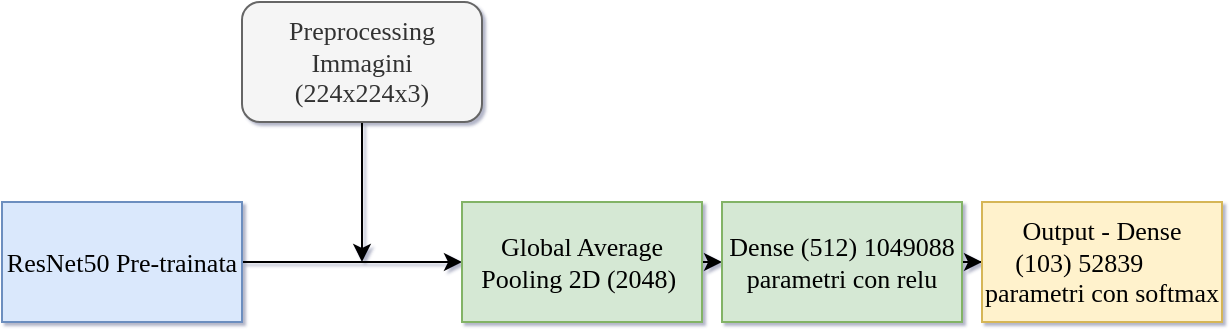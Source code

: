 <mxfile version="10.7.7" type="device"><diagram id="5pQ03j9OCBI_D1MEIOgM" name="Esperimento 1 V1"><mxGraphModel dx="1394" dy="715" grid="1" gridSize="10" guides="1" tooltips="1" connect="1" arrows="1" fold="1" page="1" pageScale="1" pageWidth="850" pageHeight="1100" math="0" shadow="1"><root><mxCell id="gy_fKO1h6ONmJIXyJ4kK-0"/><mxCell id="gy_fKO1h6ONmJIXyJ4kK-1" parent="gy_fKO1h6ONmJIXyJ4kK-0"/><mxCell id="Bz1n1Dq4XSINimOGBlmp-6" style="edgeStyle=orthogonalEdgeStyle;rounded=0;orthogonalLoop=1;jettySize=auto;html=1;exitX=0.5;exitY=1;exitDx=0;exitDy=0;fontFamily=Calibri;fontSize=13;" edge="1" parent="gy_fKO1h6ONmJIXyJ4kK-1" source="Bz1n1Dq4XSINimOGBlmp-0"><mxGeometry relative="1" as="geometry"><mxPoint x="220" y="310" as="targetPoint"/></mxGeometry></mxCell><mxCell id="Bz1n1Dq4XSINimOGBlmp-0" value="Preprocessing Immagini&lt;br&gt;(224x224x3)&lt;br&gt;" style="rounded=1;whiteSpace=wrap;html=1;fontFamily=Calibri;fontSize=13;fillColor=#f5f5f5;strokeColor=#666666;fontColor=#333333;" vertex="1" parent="gy_fKO1h6ONmJIXyJ4kK-1"><mxGeometry x="160" y="180" width="120" height="60" as="geometry"/></mxCell><mxCell id="Bz1n1Dq4XSINimOGBlmp-5" style="edgeStyle=orthogonalEdgeStyle;rounded=0;orthogonalLoop=1;jettySize=auto;html=1;exitX=1;exitY=0.5;exitDx=0;exitDy=0;fontFamily=Calibri;fontSize=13;" edge="1" parent="gy_fKO1h6ONmJIXyJ4kK-1" source="Bz1n1Dq4XSINimOGBlmp-1" target="Bz1n1Dq4XSINimOGBlmp-2"><mxGeometry relative="1" as="geometry"/></mxCell><mxCell id="Bz1n1Dq4XSINimOGBlmp-1" value="ResNet50 Pre-trainata" style="rounded=0;whiteSpace=wrap;html=1;fontFamily=Calibri;fontSize=13;fillColor=#dae8fc;strokeColor=#6c8ebf;" vertex="1" parent="gy_fKO1h6ONmJIXyJ4kK-1"><mxGeometry x="40" y="280" width="120" height="60" as="geometry"/></mxCell><mxCell id="Bz1n1Dq4XSINimOGBlmp-7" style="edgeStyle=orthogonalEdgeStyle;rounded=0;orthogonalLoop=1;jettySize=auto;html=1;exitX=1;exitY=0.5;exitDx=0;exitDy=0;entryX=0;entryY=0.5;entryDx=0;entryDy=0;fontFamily=Calibri;fontSize=13;" edge="1" parent="gy_fKO1h6ONmJIXyJ4kK-1" source="Bz1n1Dq4XSINimOGBlmp-2" target="Bz1n1Dq4XSINimOGBlmp-3"><mxGeometry relative="1" as="geometry"/></mxCell><mxCell id="Bz1n1Dq4XSINimOGBlmp-2" value="Global Average Pooling 2D (2048)&amp;nbsp;" style="rounded=0;whiteSpace=wrap;html=1;fontFamily=Calibri;fontSize=13;fillColor=#d5e8d4;strokeColor=#82b366;" vertex="1" parent="gy_fKO1h6ONmJIXyJ4kK-1"><mxGeometry x="270" y="280" width="120" height="60" as="geometry"/></mxCell><mxCell id="Bz1n1Dq4XSINimOGBlmp-8" style="edgeStyle=orthogonalEdgeStyle;rounded=0;orthogonalLoop=1;jettySize=auto;html=1;exitX=1;exitY=0.5;exitDx=0;exitDy=0;fontFamily=Calibri;fontSize=13;" edge="1" parent="gy_fKO1h6ONmJIXyJ4kK-1" source="Bz1n1Dq4XSINimOGBlmp-3" target="Bz1n1Dq4XSINimOGBlmp-4"><mxGeometry relative="1" as="geometry"/></mxCell><mxCell id="Bz1n1Dq4XSINimOGBlmp-3" value="Dense (512) &lt;span style=&quot;font-size: 13px;&quot;&gt;1049088 parametri con relu&lt;/span&gt;" style="rounded=0;whiteSpace=wrap;html=1;fontFamily=Calibri;fontSize=13;fillColor=#d5e8d4;strokeColor=#82b366;" vertex="1" parent="gy_fKO1h6ONmJIXyJ4kK-1"><mxGeometry x="400" y="280" width="120" height="60" as="geometry"/></mxCell><mxCell id="Bz1n1Dq4XSINimOGBlmp-4" value="Output - Dense (103)&amp;nbsp;&lt;span style=&quot;font-size: 13px&quot;&gt;52839&amp;nbsp; &amp;nbsp; &amp;nbsp; &amp;nbsp; parametri con softmax&lt;/span&gt;" style="rounded=0;whiteSpace=wrap;html=1;fontFamily=Calibri;fontSize=13;fillColor=#fff2cc;strokeColor=#d6b656;" vertex="1" parent="gy_fKO1h6ONmJIXyJ4kK-1"><mxGeometry x="530" y="280" width="120" height="60" as="geometry"/></mxCell></root></mxGraphModel></diagram><diagram id="ora_tUrmjzcfHyvMI0t4" name="Esperimento 1 V2"><mxGraphModel dx="1394" dy="715" grid="1" gridSize="10" guides="1" tooltips="1" connect="1" arrows="1" fold="1" page="1" pageScale="1" pageWidth="850" pageHeight="1100" math="0" shadow="0"><root><mxCell id="GRQP3a7aCSxlVaVC52Mr-0"/><mxCell id="GRQP3a7aCSxlVaVC52Mr-1" parent="GRQP3a7aCSxlVaVC52Mr-0"/><mxCell id="Mufd-cz78Sd1lT1rEO2U-0" style="edgeStyle=orthogonalEdgeStyle;rounded=0;orthogonalLoop=1;jettySize=auto;html=1;exitX=0.5;exitY=1;exitDx=0;exitDy=0;fontFamily=Calibri;fontSize=13;" edge="1" parent="GRQP3a7aCSxlVaVC52Mr-1" source="Mufd-cz78Sd1lT1rEO2U-1"><mxGeometry relative="1" as="geometry"><mxPoint x="220" y="310" as="targetPoint"/></mxGeometry></mxCell><mxCell id="Mufd-cz78Sd1lT1rEO2U-1" value="Preprocessing Immagini&lt;br&gt;(299x299x3)&lt;br&gt;" style="rounded=1;whiteSpace=wrap;html=1;fontFamily=Calibri;fontSize=13;fillColor=#f5f5f5;strokeColor=#666666;fontColor=#333333;" vertex="1" parent="GRQP3a7aCSxlVaVC52Mr-1"><mxGeometry x="160" y="180" width="120" height="60" as="geometry"/></mxCell><mxCell id="Mufd-cz78Sd1lT1rEO2U-2" style="edgeStyle=orthogonalEdgeStyle;rounded=0;orthogonalLoop=1;jettySize=auto;html=1;exitX=1;exitY=0.5;exitDx=0;exitDy=0;fontFamily=Calibri;fontSize=13;" edge="1" parent="GRQP3a7aCSxlVaVC52Mr-1" source="Mufd-cz78Sd1lT1rEO2U-3" target="Mufd-cz78Sd1lT1rEO2U-5"><mxGeometry relative="1" as="geometry"/></mxCell><mxCell id="Mufd-cz78Sd1lT1rEO2U-3" value="InceptionV3 Pre-trainata" style="rounded=0;whiteSpace=wrap;html=1;fontFamily=Calibri;fontSize=13;fillColor=#dae8fc;strokeColor=#6c8ebf;" vertex="1" parent="GRQP3a7aCSxlVaVC52Mr-1"><mxGeometry x="40" y="280" width="120" height="60" as="geometry"/></mxCell><mxCell id="Mufd-cz78Sd1lT1rEO2U-4" style="edgeStyle=orthogonalEdgeStyle;rounded=0;orthogonalLoop=1;jettySize=auto;html=1;exitX=1;exitY=0.5;exitDx=0;exitDy=0;entryX=0;entryY=0.5;entryDx=0;entryDy=0;fontFamily=Calibri;fontSize=13;" edge="1" parent="GRQP3a7aCSxlVaVC52Mr-1" source="Mufd-cz78Sd1lT1rEO2U-5" target="Mufd-cz78Sd1lT1rEO2U-7"><mxGeometry relative="1" as="geometry"/></mxCell><mxCell id="Mufd-cz78Sd1lT1rEO2U-5" value="Global Average Pooling 2D (2048)&amp;nbsp;" style="rounded=0;whiteSpace=wrap;html=1;fontFamily=Calibri;fontSize=13;fillColor=#d5e8d4;strokeColor=#82b366;" vertex="1" parent="GRQP3a7aCSxlVaVC52Mr-1"><mxGeometry x="270" y="280" width="120" height="60" as="geometry"/></mxCell><mxCell id="Mufd-cz78Sd1lT1rEO2U-6" style="edgeStyle=orthogonalEdgeStyle;rounded=0;orthogonalLoop=1;jettySize=auto;html=1;exitX=1;exitY=0.5;exitDx=0;exitDy=0;fontFamily=Calibri;fontSize=13;" edge="1" parent="GRQP3a7aCSxlVaVC52Mr-1" source="Mufd-cz78Sd1lT1rEO2U-7" target="Mufd-cz78Sd1lT1rEO2U-8"><mxGeometry relative="1" as="geometry"/></mxCell><mxCell id="Mufd-cz78Sd1lT1rEO2U-7" value="Dense (512)&amp;nbsp;&lt;span&gt;1049088     &lt;/span&gt;&lt;span&gt;parametri con relu&lt;/span&gt;&lt;br&gt;" style="rounded=0;whiteSpace=wrap;html=1;fontFamily=Calibri;fontSize=13;fillColor=#d5e8d4;strokeColor=#82b366;" vertex="1" parent="GRQP3a7aCSxlVaVC52Mr-1"><mxGeometry x="400" y="280" width="120" height="60" as="geometry"/></mxCell><mxCell id="Mufd-cz78Sd1lT1rEO2U-8" value="Output - Dense (103)&amp;nbsp;&lt;span style=&quot;font-size: 13px&quot;&gt;52839&amp;nbsp; &amp;nbsp; &amp;nbsp; &amp;nbsp; parametri con softmax&lt;/span&gt;" style="rounded=0;whiteSpace=wrap;html=1;fontFamily=Calibri;fontSize=13;fillColor=#fff2cc;strokeColor=#d6b656;" vertex="1" parent="GRQP3a7aCSxlVaVC52Mr-1"><mxGeometry x="530" y="280" width="120" height="60" as="geometry"/></mxCell></root></mxGraphModel></diagram><diagram id="ySkxYbWeLUMC_vQID8ae" name="Esperimento 2 V1"><mxGraphModel dx="1394" dy="715" grid="1" gridSize="10" guides="1" tooltips="1" connect="1" arrows="1" fold="1" page="1" pageScale="1" pageWidth="850" pageHeight="1100" math="0" shadow="0"><root><mxCell id="9YhTxneECkYKXEiEBBYI-0"/><mxCell id="9YhTxneECkYKXEiEBBYI-1" parent="9YhTxneECkYKXEiEBBYI-0"/><mxCell id="55ba6agpn29R3yGrIYMx-0" style="edgeStyle=orthogonalEdgeStyle;rounded=0;orthogonalLoop=1;jettySize=auto;html=1;exitX=0.5;exitY=1;exitDx=0;exitDy=0;fontFamily=Calibri;fontSize=13;" edge="1" parent="9YhTxneECkYKXEiEBBYI-1" source="55ba6agpn29R3yGrIYMx-1"><mxGeometry relative="1" as="geometry"><mxPoint x="220" y="310" as="targetPoint"/></mxGeometry></mxCell><mxCell id="55ba6agpn29R3yGrIYMx-1" value="Preprocessing Immagini&lt;br&gt;(224x224x3)&lt;br&gt;" style="rounded=1;whiteSpace=wrap;html=1;fontFamily=Calibri;fontSize=13;fillColor=#f5f5f5;strokeColor=#666666;fontColor=#333333;" vertex="1" parent="9YhTxneECkYKXEiEBBYI-1"><mxGeometry x="160" y="180" width="120" height="60" as="geometry"/></mxCell><mxCell id="55ba6agpn29R3yGrIYMx-2" style="edgeStyle=orthogonalEdgeStyle;rounded=0;orthogonalLoop=1;jettySize=auto;html=1;exitX=1;exitY=0.5;exitDx=0;exitDy=0;fontFamily=Calibri;fontSize=13;" edge="1" parent="9YhTxneECkYKXEiEBBYI-1" source="55ba6agpn29R3yGrIYMx-3" target="55ba6agpn29R3yGrIYMx-5"><mxGeometry relative="1" as="geometry"/></mxCell><mxCell id="55ba6agpn29R3yGrIYMx-3" value="VGG16 - Shape 7x7x512&lt;br&gt;parametri =&amp;nbsp;&amp;nbsp;&lt;span&gt;14714688  &lt;/span&gt;" style="rounded=0;whiteSpace=wrap;html=1;fontFamily=Calibri;fontSize=13;fillColor=#dae8fc;strokeColor=#6c8ebf;" vertex="1" parent="9YhTxneECkYKXEiEBBYI-1"><mxGeometry x="30" y="275" width="130" height="70" as="geometry"/></mxCell><mxCell id="55ba6agpn29R3yGrIYMx-4" style="edgeStyle=orthogonalEdgeStyle;rounded=0;orthogonalLoop=1;jettySize=auto;html=1;exitX=1;exitY=0.5;exitDx=0;exitDy=0;entryX=0;entryY=0.5;entryDx=0;entryDy=0;fontFamily=Calibri;fontSize=13;" edge="1" parent="9YhTxneECkYKXEiEBBYI-1" source="55ba6agpn29R3yGrIYMx-5" target="55ba6agpn29R3yGrIYMx-7"><mxGeometry relative="1" as="geometry"/></mxCell><mxCell id="55ba6agpn29R3yGrIYMx-5" value="Flatten (&lt;span&gt;25088)&lt;/span&gt;" style="rounded=0;whiteSpace=wrap;html=1;fontFamily=Calibri;fontSize=13;fillColor=#d5e8d4;strokeColor=#82b366;" vertex="1" parent="9YhTxneECkYKXEiEBBYI-1"><mxGeometry x="270" y="280" width="120" height="60" as="geometry"/></mxCell><mxCell id="55ba6agpn29R3yGrIYMx-6" style="edgeStyle=orthogonalEdgeStyle;rounded=0;orthogonalLoop=1;jettySize=auto;html=1;exitX=1;exitY=0.5;exitDx=0;exitDy=0;fontFamily=Calibri;fontSize=13;" edge="1" parent="9YhTxneECkYKXEiEBBYI-1" source="55ba6agpn29R3yGrIYMx-7" target="55ba6agpn29R3yGrIYMx-8"><mxGeometry relative="1" as="geometry"/></mxCell><mxCell id="55ba6agpn29R3yGrIYMx-7" value="Dense (&lt;span&gt;1024&lt;/span&gt;&lt;span&gt;)&amp;nbsp;&lt;/span&gt;&lt;span&gt;25691136  &lt;/span&gt;&lt;span&gt;parametri con relu&lt;/span&gt;&lt;br&gt;" style="rounded=0;whiteSpace=wrap;html=1;fontFamily=Calibri;fontSize=13;fillColor=#d5e8d4;strokeColor=#82b366;" vertex="1" parent="9YhTxneECkYKXEiEBBYI-1"><mxGeometry x="400" y="280" width="120" height="60" as="geometry"/></mxCell><mxCell id="55ba6agpn29R3yGrIYMx-10" style="edgeStyle=orthogonalEdgeStyle;rounded=0;orthogonalLoop=1;jettySize=auto;html=1;exitX=1;exitY=0.5;exitDx=0;exitDy=0;entryX=0;entryY=0.5;entryDx=0;entryDy=0;fontSize=13;" edge="1" parent="9YhTxneECkYKXEiEBBYI-1" source="55ba6agpn29R3yGrIYMx-8" target="55ba6agpn29R3yGrIYMx-9"><mxGeometry relative="1" as="geometry"/></mxCell><mxCell id="55ba6agpn29R3yGrIYMx-8" value="Dropout (&lt;span&gt;1024) 0.5&lt;/span&gt;" style="rounded=0;whiteSpace=wrap;html=1;fontFamily=Calibri;fontSize=13;fillColor=#f8cecc;strokeColor=#b85450;" vertex="1" parent="9YhTxneECkYKXEiEBBYI-1"><mxGeometry x="530" y="280" width="120" height="60" as="geometry"/></mxCell><mxCell id="55ba6agpn29R3yGrIYMx-9" value="Output - Dense (103)&amp;nbsp;&lt;span&gt;105575    &lt;/span&gt;&lt;span&gt;parametri con softmax&lt;/span&gt;&lt;br&gt;" style="rounded=0;whiteSpace=wrap;html=1;fontFamily=Calibri;fontSize=13;fillColor=#fff2cc;strokeColor=#d6b656;" vertex="1" parent="9YhTxneECkYKXEiEBBYI-1"><mxGeometry x="660" y="280" width="120" height="60" as="geometry"/></mxCell></root></mxGraphModel></diagram><diagram id="p0_lHnNwdIfaAHkqenni" name="Esperimento 2 V2"><mxGraphModel dx="1394" dy="715" grid="1" gridSize="10" guides="1" tooltips="1" connect="1" arrows="1" fold="1" page="1" pageScale="1" pageWidth="850" pageHeight="1100" math="0" shadow="0"><root><mxCell id="7zVvIQVpQ0eKDCELjOz8-0"/><mxCell id="7zVvIQVpQ0eKDCELjOz8-1" parent="7zVvIQVpQ0eKDCELjOz8-0"/><mxCell id="HGefBZ3_shbTrKO6GV0G-0" style="edgeStyle=orthogonalEdgeStyle;rounded=0;orthogonalLoop=1;jettySize=auto;html=1;exitX=0.5;exitY=1;exitDx=0;exitDy=0;fontFamily=Calibri;fontSize=13;" edge="1" parent="7zVvIQVpQ0eKDCELjOz8-1" source="HGefBZ3_shbTrKO6GV0G-1"><mxGeometry relative="1" as="geometry"><mxPoint x="220" y="310" as="targetPoint"/></mxGeometry></mxCell><mxCell id="HGefBZ3_shbTrKO6GV0G-1" value="Preprocessing Immagini (299x299x3)" style="rounded=1;whiteSpace=wrap;html=1;fontFamily=Calibri;fontSize=13;fillColor=#f5f5f5;strokeColor=#666666;fontColor=#333333;" vertex="1" parent="7zVvIQVpQ0eKDCELjOz8-1"><mxGeometry x="160" y="180" width="120" height="60" as="geometry"/></mxCell><mxCell id="HGefBZ3_shbTrKO6GV0G-2" style="edgeStyle=orthogonalEdgeStyle;rounded=0;orthogonalLoop=1;jettySize=auto;html=1;exitX=1;exitY=0.5;exitDx=0;exitDy=0;fontFamily=Calibri;fontSize=13;" edge="1" parent="7zVvIQVpQ0eKDCELjOz8-1" source="HGefBZ3_shbTrKO6GV0G-3" target="HGefBZ3_shbTrKO6GV0G-5"><mxGeometry relative="1" as="geometry"/></mxCell><mxCell id="HGefBZ3_shbTrKO6GV0G-3" value="InceptionV3- Shape 8x8x2048&lt;br&gt;parametri =&amp;nbsp;&amp;nbsp;&lt;span&gt;25691136  &lt;/span&gt;" style="rounded=0;whiteSpace=wrap;html=1;fontFamily=Calibri;fontSize=13;fillColor=#dae8fc;strokeColor=#6c8ebf;" vertex="1" parent="7zVvIQVpQ0eKDCELjOz8-1"><mxGeometry x="30" y="275" width="130" height="70" as="geometry"/></mxCell><mxCell id="HGefBZ3_shbTrKO6GV0G-4" style="edgeStyle=orthogonalEdgeStyle;rounded=0;orthogonalLoop=1;jettySize=auto;html=1;exitX=1;exitY=0.5;exitDx=0;exitDy=0;entryX=0;entryY=0.5;entryDx=0;entryDy=0;fontFamily=Calibri;fontSize=13;" edge="1" parent="7zVvIQVpQ0eKDCELjOz8-1" source="HGefBZ3_shbTrKO6GV0G-5" target="HGefBZ3_shbTrKO6GV0G-7"><mxGeometry relative="1" as="geometry"/></mxCell><mxCell id="HGefBZ3_shbTrKO6GV0G-5" value="Flatten (&lt;span&gt;131072&lt;/span&gt;&lt;span&gt;)&lt;/span&gt;&lt;br&gt;" style="rounded=0;whiteSpace=wrap;html=1;fontFamily=Calibri;fontSize=13;fillColor=#d5e8d4;strokeColor=#82b366;" vertex="1" parent="7zVvIQVpQ0eKDCELjOz8-1"><mxGeometry x="270" y="280" width="120" height="60" as="geometry"/></mxCell><mxCell id="HGefBZ3_shbTrKO6GV0G-6" style="edgeStyle=orthogonalEdgeStyle;rounded=0;orthogonalLoop=1;jettySize=auto;html=1;exitX=1;exitY=0.5;exitDx=0;exitDy=0;fontFamily=Calibri;fontSize=13;" edge="1" parent="7zVvIQVpQ0eKDCELjOz8-1" source="HGefBZ3_shbTrKO6GV0G-7" target="HGefBZ3_shbTrKO6GV0G-9"><mxGeometry relative="1" as="geometry"/></mxCell><mxCell id="HGefBZ3_shbTrKO6GV0G-7" value="Dense (&lt;span&gt;1024&lt;/span&gt;&lt;span&gt;)&amp;nbsp;&lt;/span&gt;&lt;span&gt;134218752 &lt;/span&gt;&lt;span&gt;parametri con relu&lt;/span&gt;&lt;br&gt;" style="rounded=0;whiteSpace=wrap;html=1;fontFamily=Calibri;fontSize=13;fillColor=#d5e8d4;strokeColor=#82b366;" vertex="1" parent="7zVvIQVpQ0eKDCELjOz8-1"><mxGeometry x="400" y="280" width="120" height="60" as="geometry"/></mxCell><mxCell id="HGefBZ3_shbTrKO6GV0G-8" style="edgeStyle=orthogonalEdgeStyle;rounded=0;orthogonalLoop=1;jettySize=auto;html=1;exitX=1;exitY=0.5;exitDx=0;exitDy=0;entryX=0;entryY=0.5;entryDx=0;entryDy=0;fontSize=13;" edge="1" parent="7zVvIQVpQ0eKDCELjOz8-1" source="HGefBZ3_shbTrKO6GV0G-9" target="HGefBZ3_shbTrKO6GV0G-10"><mxGeometry relative="1" as="geometry"/></mxCell><mxCell id="HGefBZ3_shbTrKO6GV0G-9" value="Dropout (&lt;span&gt;1024) 0.5&lt;/span&gt;" style="rounded=0;whiteSpace=wrap;html=1;fontFamily=Calibri;fontSize=13;fillColor=#f8cecc;strokeColor=#b85450;" vertex="1" parent="7zVvIQVpQ0eKDCELjOz8-1"><mxGeometry x="530" y="280" width="120" height="60" as="geometry"/></mxCell><mxCell id="HGefBZ3_shbTrKO6GV0G-10" value="Output - Dense (103)&amp;nbsp;&lt;span&gt;105575    &lt;/span&gt;&lt;span&gt;parametri con softmax&lt;/span&gt;&lt;br&gt;" style="rounded=0;whiteSpace=wrap;html=1;fontFamily=Calibri;fontSize=13;fillColor=#fff2cc;strokeColor=#d6b656;" vertex="1" parent="7zVvIQVpQ0eKDCELjOz8-1"><mxGeometry x="660" y="280" width="120" height="60" as="geometry"/></mxCell></root></mxGraphModel></diagram><diagram id="peGKvHyZA_BVSxElmJbQ" name="Esperimento 3"><mxGraphModel dx="1394" dy="764" grid="1" gridSize="10" guides="1" tooltips="1" connect="1" arrows="1" fold="1" page="1" pageScale="1" pageWidth="850" pageHeight="1100" math="0" shadow="0"><root><mxCell id="0"/><mxCell id="1" parent="0"/><mxCell id="py7ybZc0Ct7YjHczvoSg-1" style="edgeStyle=orthogonalEdgeStyle;rounded=0;orthogonalLoop=1;jettySize=auto;html=1;exitX=1;exitY=0.5;exitDx=0;exitDy=0;fontSize=13;fontFamily=Calibri;" edge="1" parent="1" source="SuTYXUey4U4C9L_N5qMh-1" target="SuTYXUey4U4C9L_N5qMh-2"><mxGeometry relative="1" as="geometry"/></mxCell><mxCell id="SuTYXUey4U4C9L_N5qMh-1" value="Preprocessing Immagini&amp;nbsp;&lt;br style=&quot;font-size: 13px;&quot;&gt;(100x100x3)&lt;br style=&quot;font-size: 13px;&quot;&gt;" style="rounded=1;whiteSpace=wrap;html=1;fillColor=#f5f5f5;strokeColor=#666666;fontColor=#333333;fontFamily=Calibri;fontSize=13;" vertex="1" parent="1"><mxGeometry x="40" y="270" width="120" height="60" as="geometry"/></mxCell><mxCell id="py7ybZc0Ct7YjHczvoSg-2" style="edgeStyle=orthogonalEdgeStyle;rounded=0;orthogonalLoop=1;jettySize=auto;html=1;exitX=1;exitY=0.5;exitDx=0;exitDy=0;entryX=0;entryY=0.5;entryDx=0;entryDy=0;fontSize=13;fontFamily=Calibri;" edge="1" parent="1" source="SuTYXUey4U4C9L_N5qMh-2" target="BPk2n3bWFrfdl_cPc03Z-1"><mxGeometry relative="1" as="geometry"/></mxCell><mxCell id="SuTYXUey4U4C9L_N5qMh-2" value="[16] Conv (5x5x4)&lt;br style=&quot;font-size: 13px;&quot;&gt;Max pooling (2x2)&lt;br style=&quot;font-size: 13px;&quot;&gt;Param =&amp;nbsp;&lt;span style=&quot;font-size: 13px;&quot;&gt;304&lt;br style=&quot;font-size: 13px;&quot;&gt;Relu&lt;br style=&quot;font-size: 13px;&quot;&gt;&lt;/span&gt;" style="rounded=0;whiteSpace=wrap;html=1;fillColor=#d5e8d4;strokeColor=#82b366;fontFamily=Calibri;fontSize=13;" vertex="1" parent="1"><mxGeometry x="200" y="260" width="130" height="80" as="geometry"/></mxCell><mxCell id="py7ybZc0Ct7YjHczvoSg-3" style="edgeStyle=orthogonalEdgeStyle;rounded=0;orthogonalLoop=1;jettySize=auto;html=1;exitX=1;exitY=0.5;exitDx=0;exitDy=0;fontSize=13;fontFamily=Calibri;" edge="1" parent="1" source="BPk2n3bWFrfdl_cPc03Z-1" target="BPk2n3bWFrfdl_cPc03Z-2"><mxGeometry relative="1" as="geometry"/></mxCell><mxCell id="BPk2n3bWFrfdl_cPc03Z-1" value="[32] Conv (5x5x16)&lt;br style=&quot;font-size: 13px;&quot;&gt;Max pooling (2x2)&lt;br style=&quot;font-size: 13px;&quot;&gt;Param =&amp;nbsp;&lt;span style=&quot;font-size: 13px;&quot;&gt;1616      &lt;br style=&quot;font-size: 13px;&quot;&gt;Relu&lt;br style=&quot;font-size: 13px;&quot;&gt;&lt;/span&gt;" style="rounded=0;whiteSpace=wrap;html=1;fillColor=#d5e8d4;strokeColor=#82b366;fontFamily=Calibri;fontSize=13;" vertex="1" parent="1"><mxGeometry x="345" y="260" width="130" height="80" as="geometry"/></mxCell><mxCell id="py7ybZc0Ct7YjHczvoSg-4" style="edgeStyle=orthogonalEdgeStyle;rounded=0;orthogonalLoop=1;jettySize=auto;html=1;exitX=1;exitY=0.5;exitDx=0;exitDy=0;entryX=0;entryY=0.5;entryDx=0;entryDy=0;fontSize=13;fontFamily=Calibri;" edge="1" parent="1" source="BPk2n3bWFrfdl_cPc03Z-2" target="BPk2n3bWFrfdl_cPc03Z-3"><mxGeometry relative="1" as="geometry"/></mxCell><mxCell id="BPk2n3bWFrfdl_cPc03Z-2" value="[64] Conv (5x5x32)&lt;br style=&quot;font-size: 13px;&quot;&gt;Max pooling (2x2)&lt;br style=&quot;font-size: 13px;&quot;&gt;Param =&amp;nbsp;&lt;span style=&quot;font-size: 13px;&quot;&gt;12832     &lt;br style=&quot;font-size: 13px;&quot;&gt;Relu&lt;br style=&quot;font-size: 13px;&quot;&gt;&lt;/span&gt;" style="rounded=0;whiteSpace=wrap;html=1;fillColor=#d5e8d4;strokeColor=#82b366;fontFamily=Calibri;fontSize=13;" vertex="1" parent="1"><mxGeometry x="492.5" y="260" width="130" height="80" as="geometry"/></mxCell><mxCell id="py7ybZc0Ct7YjHczvoSg-5" style="edgeStyle=orthogonalEdgeStyle;rounded=0;orthogonalLoop=1;jettySize=auto;html=1;exitX=0.5;exitY=1;exitDx=0;exitDy=0;entryX=1;entryY=0.5;entryDx=0;entryDy=0;fontSize=13;fontFamily=Calibri;" edge="1" parent="1" source="BPk2n3bWFrfdl_cPc03Z-3" target="BPk2n3bWFrfdl_cPc03Z-4"><mxGeometry relative="1" as="geometry"/></mxCell><mxCell id="BPk2n3bWFrfdl_cPc03Z-3" value="[128] Conv (5x5x1024)&lt;br style=&quot;font-size: 13px;&quot;&gt;Max pooling (2x2)&lt;br style=&quot;font-size: 13px;&quot;&gt;Param =&amp;nbsp;&lt;span style=&quot;font-size: 13px;&quot;&gt;51264     &lt;br style=&quot;font-size: 13px;&quot;&gt;Relu&lt;br style=&quot;font-size: 13px;&quot;&gt;&lt;/span&gt;" style="rounded=0;whiteSpace=wrap;html=1;fillColor=#d5e8d4;strokeColor=#82b366;fontFamily=Calibri;fontSize=13;" vertex="1" parent="1"><mxGeometry x="640" y="260" width="130" height="80" as="geometry"/></mxCell><mxCell id="py7ybZc0Ct7YjHczvoSg-6" style="edgeStyle=orthogonalEdgeStyle;rounded=0;orthogonalLoop=1;jettySize=auto;html=1;exitX=0;exitY=0.5;exitDx=0;exitDy=0;fontSize=13;fontFamily=Calibri;" edge="1" parent="1" source="BPk2n3bWFrfdl_cPc03Z-4" target="BPk2n3bWFrfdl_cPc03Z-5"><mxGeometry relative="1" as="geometry"/></mxCell><mxCell id="BPk2n3bWFrfdl_cPc03Z-4" value="[256] Flatten" style="rounded=0;whiteSpace=wrap;html=1;fontSize=13;fillColor=#f8cecc;strokeColor=#b85450;fontFamily=Calibri;" vertex="1" parent="1"><mxGeometry x="540" y="390" width="120" height="60" as="geometry"/></mxCell><mxCell id="py7ybZc0Ct7YjHczvoSg-7" style="edgeStyle=orthogonalEdgeStyle;rounded=0;orthogonalLoop=1;jettySize=auto;html=1;exitX=0;exitY=0.5;exitDx=0;exitDy=0;fontSize=13;fontFamily=Calibri;" edge="1" parent="1" source="BPk2n3bWFrfdl_cPc03Z-5" target="BPk2n3bWFrfdl_cPc03Z-6"><mxGeometry relative="1" as="geometry"/></mxCell><mxCell id="BPk2n3bWFrfdl_cPc03Z-5" value="[&lt;span style=&quot;font-size: 13px;&quot;&gt;128]&amp;nbsp;&lt;/span&gt;&lt;span style=&quot;font-size: 13px;&quot;&gt;Dense&lt;br style=&quot;font-size: 13px;&quot;&gt;param =&amp;nbsp;&lt;/span&gt;&lt;span style=&quot;font-size: 13px;&quot;&gt;32896     &lt;br style=&quot;font-size: 13px;&quot;&gt;Relu&lt;br style=&quot;font-size: 13px;&quot;&gt;&lt;/span&gt;" style="rounded=0;whiteSpace=wrap;html=1;fontSize=13;fillColor=#ffe6cc;strokeColor=#d79b00;fontFamily=Calibri;" vertex="1" parent="1"><mxGeometry x="390" y="390" width="120" height="60" as="geometry"/></mxCell><mxCell id="BPk2n3bWFrfdl_cPc03Z-6" value="Output - Dense [103] &lt;br style=&quot;font-size: 13px;&quot;&gt;param =&amp;nbsp;&lt;span style=&quot;font-size: 13px;&quot;&gt;13287     &lt;br style=&quot;font-size: 13px;&quot;&gt;Softmax&lt;br style=&quot;font-size: 13px;&quot;&gt;&lt;/span&gt;" style="rounded=0;whiteSpace=wrap;html=1;fontSize=13;fillColor=#fff2cc;strokeColor=#d6b656;fontFamily=Calibri;" vertex="1" parent="1"><mxGeometry x="225" y="390" width="120" height="60" as="geometry"/></mxCell></root></mxGraphModel></diagram></mxfile>
